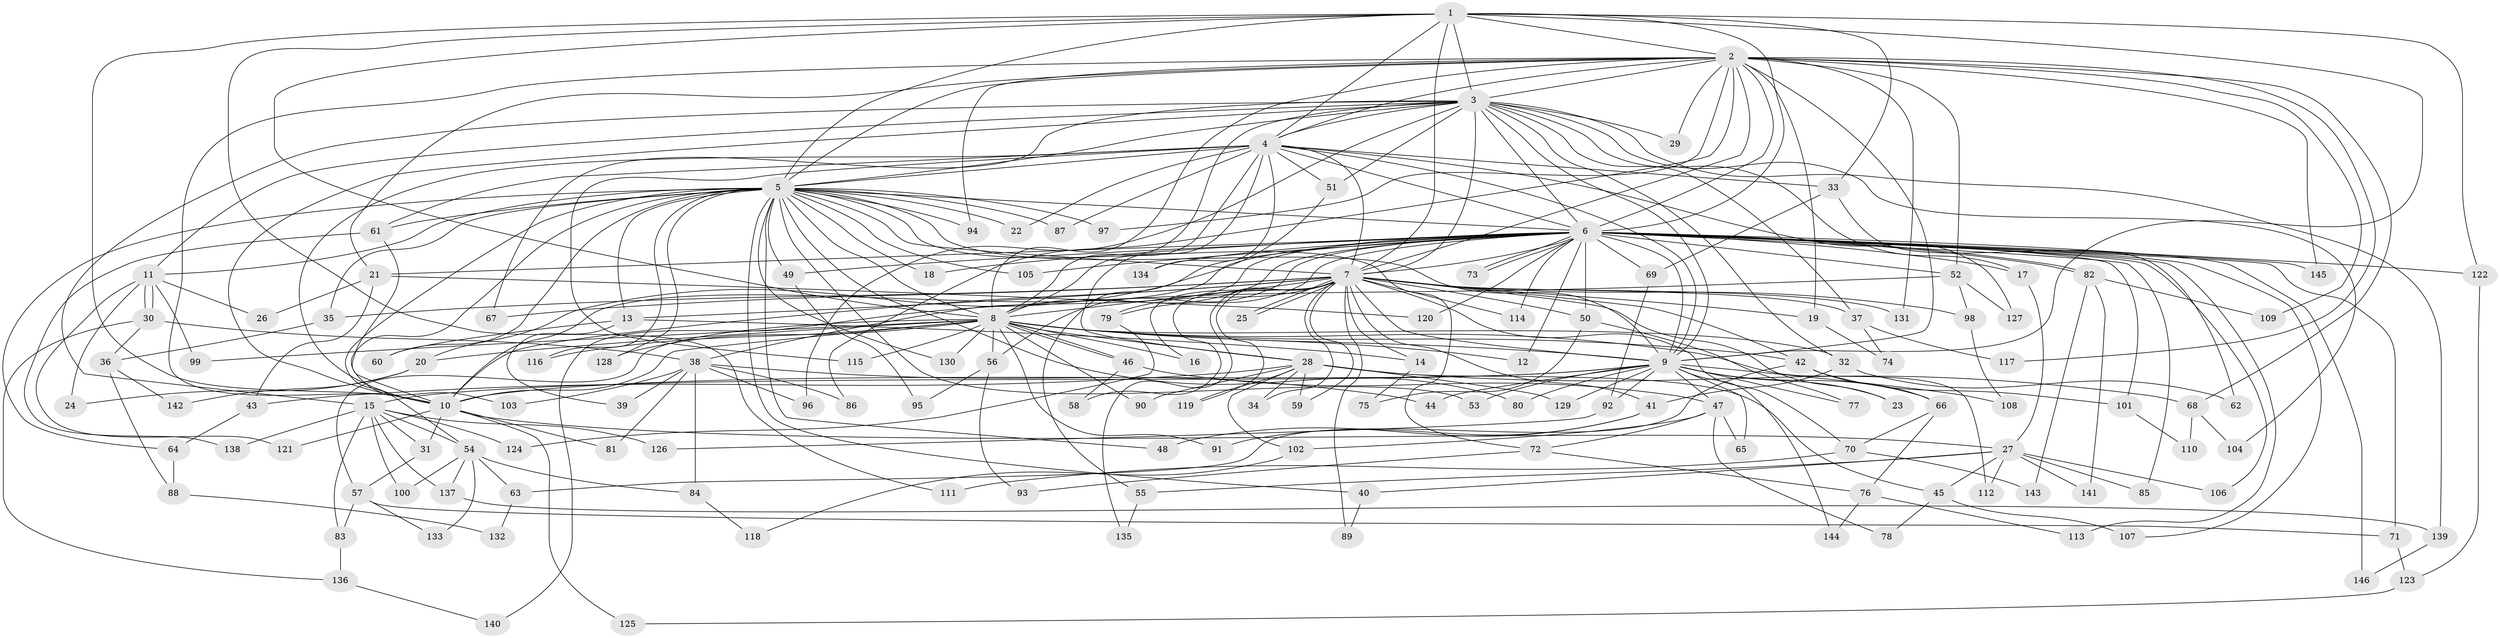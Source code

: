 // Generated by graph-tools (version 1.1) at 2025/49/03/09/25 03:49:39]
// undirected, 146 vertices, 317 edges
graph export_dot {
graph [start="1"]
  node [color=gray90,style=filled];
  1;
  2;
  3;
  4;
  5;
  6;
  7;
  8;
  9;
  10;
  11;
  12;
  13;
  14;
  15;
  16;
  17;
  18;
  19;
  20;
  21;
  22;
  23;
  24;
  25;
  26;
  27;
  28;
  29;
  30;
  31;
  32;
  33;
  34;
  35;
  36;
  37;
  38;
  39;
  40;
  41;
  42;
  43;
  44;
  45;
  46;
  47;
  48;
  49;
  50;
  51;
  52;
  53;
  54;
  55;
  56;
  57;
  58;
  59;
  60;
  61;
  62;
  63;
  64;
  65;
  66;
  67;
  68;
  69;
  70;
  71;
  72;
  73;
  74;
  75;
  76;
  77;
  78;
  79;
  80;
  81;
  82;
  83;
  84;
  85;
  86;
  87;
  88;
  89;
  90;
  91;
  92;
  93;
  94;
  95;
  96;
  97;
  98;
  99;
  100;
  101;
  102;
  103;
  104;
  105;
  106;
  107;
  108;
  109;
  110;
  111;
  112;
  113;
  114;
  115;
  116;
  117;
  118;
  119;
  120;
  121;
  122;
  123;
  124;
  125;
  126;
  127;
  128;
  129;
  130;
  131;
  132;
  133;
  134;
  135;
  136;
  137;
  138;
  139;
  140;
  141;
  142;
  143;
  144;
  145;
  146;
  1 -- 2;
  1 -- 3;
  1 -- 4;
  1 -- 5;
  1 -- 6;
  1 -- 7;
  1 -- 8;
  1 -- 9;
  1 -- 10;
  1 -- 33;
  1 -- 111;
  1 -- 122;
  2 -- 3;
  2 -- 4;
  2 -- 5;
  2 -- 6;
  2 -- 7;
  2 -- 8;
  2 -- 9;
  2 -- 10;
  2 -- 19;
  2 -- 21;
  2 -- 29;
  2 -- 52;
  2 -- 68;
  2 -- 86;
  2 -- 94;
  2 -- 97;
  2 -- 109;
  2 -- 117;
  2 -- 131;
  2 -- 145;
  3 -- 4;
  3 -- 5;
  3 -- 6;
  3 -- 7;
  3 -- 8;
  3 -- 9;
  3 -- 10;
  3 -- 11;
  3 -- 15;
  3 -- 17;
  3 -- 29;
  3 -- 32;
  3 -- 37;
  3 -- 51;
  3 -- 67;
  3 -- 96;
  3 -- 104;
  3 -- 139;
  4 -- 5;
  4 -- 6;
  4 -- 7;
  4 -- 8;
  4 -- 9;
  4 -- 10;
  4 -- 22;
  4 -- 28;
  4 -- 33;
  4 -- 51;
  4 -- 61;
  4 -- 87;
  4 -- 115;
  4 -- 127;
  4 -- 134;
  5 -- 6;
  5 -- 7;
  5 -- 8;
  5 -- 9;
  5 -- 10;
  5 -- 11;
  5 -- 13;
  5 -- 18;
  5 -- 22;
  5 -- 35;
  5 -- 40;
  5 -- 48;
  5 -- 49;
  5 -- 53;
  5 -- 54;
  5 -- 60;
  5 -- 61;
  5 -- 64;
  5 -- 72;
  5 -- 80;
  5 -- 87;
  5 -- 94;
  5 -- 97;
  5 -- 105;
  5 -- 116;
  5 -- 128;
  5 -- 130;
  6 -- 7;
  6 -- 8;
  6 -- 9;
  6 -- 10;
  6 -- 12;
  6 -- 17;
  6 -- 18;
  6 -- 20;
  6 -- 21;
  6 -- 38;
  6 -- 49;
  6 -- 50;
  6 -- 52;
  6 -- 56;
  6 -- 69;
  6 -- 71;
  6 -- 73;
  6 -- 73;
  6 -- 79;
  6 -- 82;
  6 -- 82;
  6 -- 85;
  6 -- 101;
  6 -- 105;
  6 -- 106;
  6 -- 107;
  6 -- 113;
  6 -- 114;
  6 -- 120;
  6 -- 122;
  6 -- 134;
  6 -- 145;
  6 -- 146;
  7 -- 8;
  7 -- 9;
  7 -- 10;
  7 -- 13;
  7 -- 14;
  7 -- 16;
  7 -- 19;
  7 -- 23;
  7 -- 25;
  7 -- 25;
  7 -- 34;
  7 -- 35;
  7 -- 37;
  7 -- 41;
  7 -- 42;
  7 -- 50;
  7 -- 58;
  7 -- 59;
  7 -- 67;
  7 -- 70;
  7 -- 79;
  7 -- 89;
  7 -- 98;
  7 -- 114;
  7 -- 119;
  7 -- 131;
  7 -- 135;
  8 -- 9;
  8 -- 10;
  8 -- 12;
  8 -- 16;
  8 -- 20;
  8 -- 28;
  8 -- 32;
  8 -- 42;
  8 -- 46;
  8 -- 46;
  8 -- 56;
  8 -- 57;
  8 -- 90;
  8 -- 91;
  8 -- 99;
  8 -- 112;
  8 -- 115;
  8 -- 116;
  8 -- 128;
  8 -- 130;
  9 -- 10;
  9 -- 15;
  9 -- 23;
  9 -- 44;
  9 -- 47;
  9 -- 53;
  9 -- 65;
  9 -- 66;
  9 -- 77;
  9 -- 80;
  9 -- 92;
  9 -- 108;
  9 -- 129;
  9 -- 144;
  10 -- 27;
  10 -- 31;
  10 -- 81;
  10 -- 121;
  10 -- 125;
  11 -- 24;
  11 -- 26;
  11 -- 30;
  11 -- 30;
  11 -- 99;
  11 -- 121;
  13 -- 14;
  13 -- 39;
  13 -- 60;
  14 -- 75;
  15 -- 31;
  15 -- 54;
  15 -- 83;
  15 -- 100;
  15 -- 124;
  15 -- 126;
  15 -- 137;
  15 -- 138;
  17 -- 27;
  19 -- 74;
  20 -- 24;
  20 -- 142;
  21 -- 26;
  21 -- 43;
  21 -- 120;
  27 -- 40;
  27 -- 45;
  27 -- 55;
  27 -- 85;
  27 -- 106;
  27 -- 112;
  27 -- 141;
  28 -- 34;
  28 -- 43;
  28 -- 45;
  28 -- 59;
  28 -- 68;
  28 -- 90;
  28 -- 102;
  28 -- 119;
  28 -- 129;
  30 -- 36;
  30 -- 38;
  30 -- 136;
  31 -- 57;
  32 -- 41;
  32 -- 62;
  33 -- 62;
  33 -- 69;
  35 -- 36;
  36 -- 88;
  36 -- 142;
  37 -- 74;
  37 -- 117;
  38 -- 39;
  38 -- 44;
  38 -- 81;
  38 -- 84;
  38 -- 86;
  38 -- 96;
  38 -- 103;
  40 -- 89;
  41 -- 48;
  41 -- 91;
  42 -- 63;
  42 -- 66;
  42 -- 101;
  43 -- 64;
  45 -- 78;
  45 -- 107;
  46 -- 47;
  46 -- 58;
  47 -- 65;
  47 -- 72;
  47 -- 78;
  47 -- 102;
  49 -- 95;
  50 -- 75;
  50 -- 77;
  51 -- 55;
  52 -- 98;
  52 -- 127;
  52 -- 140;
  54 -- 63;
  54 -- 84;
  54 -- 100;
  54 -- 133;
  54 -- 137;
  55 -- 135;
  56 -- 93;
  56 -- 95;
  57 -- 71;
  57 -- 83;
  57 -- 133;
  61 -- 103;
  61 -- 138;
  63 -- 132;
  64 -- 88;
  66 -- 70;
  66 -- 76;
  68 -- 104;
  68 -- 110;
  69 -- 92;
  70 -- 111;
  70 -- 143;
  71 -- 123;
  72 -- 76;
  72 -- 93;
  76 -- 113;
  76 -- 144;
  79 -- 124;
  82 -- 109;
  82 -- 141;
  82 -- 143;
  83 -- 136;
  84 -- 118;
  88 -- 132;
  92 -- 126;
  98 -- 108;
  101 -- 110;
  102 -- 118;
  122 -- 123;
  123 -- 125;
  136 -- 140;
  137 -- 139;
  139 -- 146;
}
